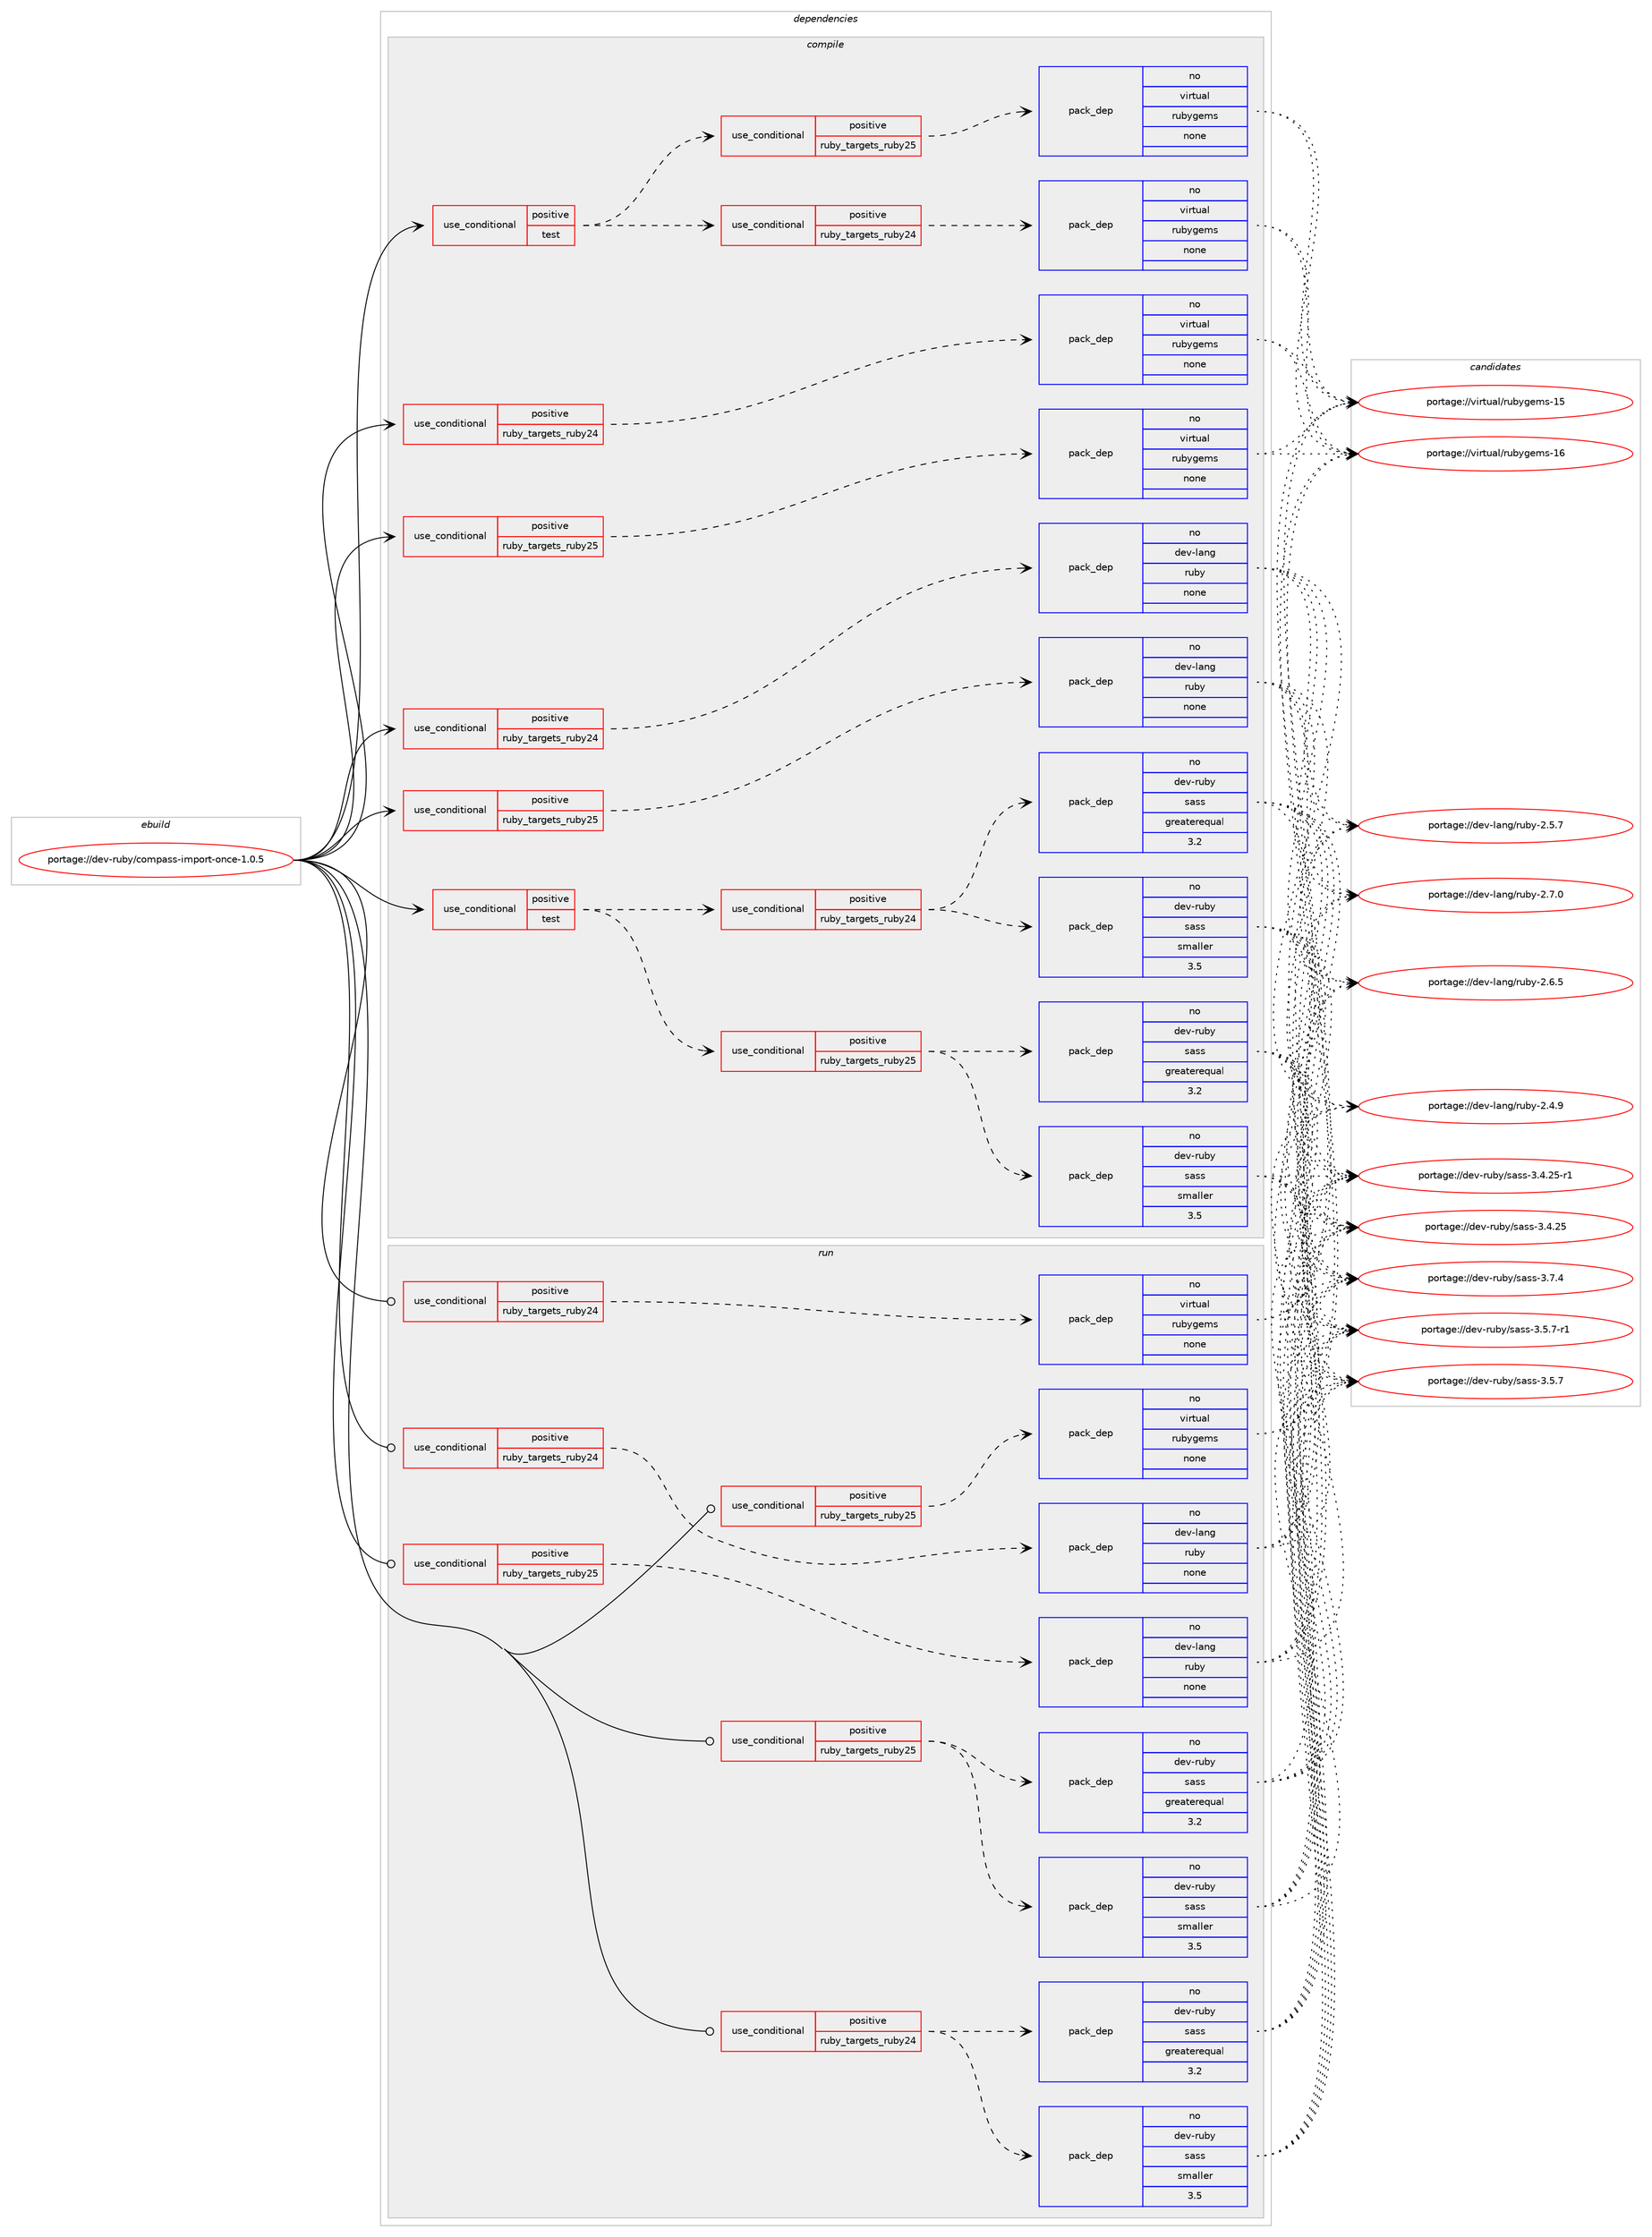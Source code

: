 digraph prolog {

# *************
# Graph options
# *************

newrank=true;
concentrate=true;
compound=true;
graph [rankdir=LR,fontname=Helvetica,fontsize=10,ranksep=1.5];#, ranksep=2.5, nodesep=0.2];
edge  [arrowhead=vee];
node  [fontname=Helvetica,fontsize=10];

# **********
# The ebuild
# **********

subgraph cluster_leftcol {
color=gray;
label=<<i>ebuild</i>>;
id [label="portage://dev-ruby/compass-import-once-1.0.5", color=red, width=4, href="../dev-ruby/compass-import-once-1.0.5.svg"];
}

# ****************
# The dependencies
# ****************

subgraph cluster_midcol {
color=gray;
label=<<i>dependencies</i>>;
subgraph cluster_compile {
fillcolor="#eeeeee";
style=filled;
label=<<i>compile</i>>;
subgraph cond90573 {
dependency362312 [label=<<TABLE BORDER="0" CELLBORDER="1" CELLSPACING="0" CELLPADDING="4"><TR><TD ROWSPAN="3" CELLPADDING="10">use_conditional</TD></TR><TR><TD>positive</TD></TR><TR><TD>ruby_targets_ruby24</TD></TR></TABLE>>, shape=none, color=red];
subgraph pack266925 {
dependency362313 [label=<<TABLE BORDER="0" CELLBORDER="1" CELLSPACING="0" CELLPADDING="4" WIDTH="220"><TR><TD ROWSPAN="6" CELLPADDING="30">pack_dep</TD></TR><TR><TD WIDTH="110">no</TD></TR><TR><TD>dev-lang</TD></TR><TR><TD>ruby</TD></TR><TR><TD>none</TD></TR><TR><TD></TD></TR></TABLE>>, shape=none, color=blue];
}
dependency362312:e -> dependency362313:w [weight=20,style="dashed",arrowhead="vee"];
}
id:e -> dependency362312:w [weight=20,style="solid",arrowhead="vee"];
subgraph cond90574 {
dependency362314 [label=<<TABLE BORDER="0" CELLBORDER="1" CELLSPACING="0" CELLPADDING="4"><TR><TD ROWSPAN="3" CELLPADDING="10">use_conditional</TD></TR><TR><TD>positive</TD></TR><TR><TD>ruby_targets_ruby24</TD></TR></TABLE>>, shape=none, color=red];
subgraph pack266926 {
dependency362315 [label=<<TABLE BORDER="0" CELLBORDER="1" CELLSPACING="0" CELLPADDING="4" WIDTH="220"><TR><TD ROWSPAN="6" CELLPADDING="30">pack_dep</TD></TR><TR><TD WIDTH="110">no</TD></TR><TR><TD>virtual</TD></TR><TR><TD>rubygems</TD></TR><TR><TD>none</TD></TR><TR><TD></TD></TR></TABLE>>, shape=none, color=blue];
}
dependency362314:e -> dependency362315:w [weight=20,style="dashed",arrowhead="vee"];
}
id:e -> dependency362314:w [weight=20,style="solid",arrowhead="vee"];
subgraph cond90575 {
dependency362316 [label=<<TABLE BORDER="0" CELLBORDER="1" CELLSPACING="0" CELLPADDING="4"><TR><TD ROWSPAN="3" CELLPADDING="10">use_conditional</TD></TR><TR><TD>positive</TD></TR><TR><TD>ruby_targets_ruby25</TD></TR></TABLE>>, shape=none, color=red];
subgraph pack266927 {
dependency362317 [label=<<TABLE BORDER="0" CELLBORDER="1" CELLSPACING="0" CELLPADDING="4" WIDTH="220"><TR><TD ROWSPAN="6" CELLPADDING="30">pack_dep</TD></TR><TR><TD WIDTH="110">no</TD></TR><TR><TD>dev-lang</TD></TR><TR><TD>ruby</TD></TR><TR><TD>none</TD></TR><TR><TD></TD></TR></TABLE>>, shape=none, color=blue];
}
dependency362316:e -> dependency362317:w [weight=20,style="dashed",arrowhead="vee"];
}
id:e -> dependency362316:w [weight=20,style="solid",arrowhead="vee"];
subgraph cond90576 {
dependency362318 [label=<<TABLE BORDER="0" CELLBORDER="1" CELLSPACING="0" CELLPADDING="4"><TR><TD ROWSPAN="3" CELLPADDING="10">use_conditional</TD></TR><TR><TD>positive</TD></TR><TR><TD>ruby_targets_ruby25</TD></TR></TABLE>>, shape=none, color=red];
subgraph pack266928 {
dependency362319 [label=<<TABLE BORDER="0" CELLBORDER="1" CELLSPACING="0" CELLPADDING="4" WIDTH="220"><TR><TD ROWSPAN="6" CELLPADDING="30">pack_dep</TD></TR><TR><TD WIDTH="110">no</TD></TR><TR><TD>virtual</TD></TR><TR><TD>rubygems</TD></TR><TR><TD>none</TD></TR><TR><TD></TD></TR></TABLE>>, shape=none, color=blue];
}
dependency362318:e -> dependency362319:w [weight=20,style="dashed",arrowhead="vee"];
}
id:e -> dependency362318:w [weight=20,style="solid",arrowhead="vee"];
subgraph cond90577 {
dependency362320 [label=<<TABLE BORDER="0" CELLBORDER="1" CELLSPACING="0" CELLPADDING="4"><TR><TD ROWSPAN="3" CELLPADDING="10">use_conditional</TD></TR><TR><TD>positive</TD></TR><TR><TD>test</TD></TR></TABLE>>, shape=none, color=red];
subgraph cond90578 {
dependency362321 [label=<<TABLE BORDER="0" CELLBORDER="1" CELLSPACING="0" CELLPADDING="4"><TR><TD ROWSPAN="3" CELLPADDING="10">use_conditional</TD></TR><TR><TD>positive</TD></TR><TR><TD>ruby_targets_ruby24</TD></TR></TABLE>>, shape=none, color=red];
subgraph pack266929 {
dependency362322 [label=<<TABLE BORDER="0" CELLBORDER="1" CELLSPACING="0" CELLPADDING="4" WIDTH="220"><TR><TD ROWSPAN="6" CELLPADDING="30">pack_dep</TD></TR><TR><TD WIDTH="110">no</TD></TR><TR><TD>dev-ruby</TD></TR><TR><TD>sass</TD></TR><TR><TD>greaterequal</TD></TR><TR><TD>3.2</TD></TR></TABLE>>, shape=none, color=blue];
}
dependency362321:e -> dependency362322:w [weight=20,style="dashed",arrowhead="vee"];
subgraph pack266930 {
dependency362323 [label=<<TABLE BORDER="0" CELLBORDER="1" CELLSPACING="0" CELLPADDING="4" WIDTH="220"><TR><TD ROWSPAN="6" CELLPADDING="30">pack_dep</TD></TR><TR><TD WIDTH="110">no</TD></TR><TR><TD>dev-ruby</TD></TR><TR><TD>sass</TD></TR><TR><TD>smaller</TD></TR><TR><TD>3.5</TD></TR></TABLE>>, shape=none, color=blue];
}
dependency362321:e -> dependency362323:w [weight=20,style="dashed",arrowhead="vee"];
}
dependency362320:e -> dependency362321:w [weight=20,style="dashed",arrowhead="vee"];
subgraph cond90579 {
dependency362324 [label=<<TABLE BORDER="0" CELLBORDER="1" CELLSPACING="0" CELLPADDING="4"><TR><TD ROWSPAN="3" CELLPADDING="10">use_conditional</TD></TR><TR><TD>positive</TD></TR><TR><TD>ruby_targets_ruby25</TD></TR></TABLE>>, shape=none, color=red];
subgraph pack266931 {
dependency362325 [label=<<TABLE BORDER="0" CELLBORDER="1" CELLSPACING="0" CELLPADDING="4" WIDTH="220"><TR><TD ROWSPAN="6" CELLPADDING="30">pack_dep</TD></TR><TR><TD WIDTH="110">no</TD></TR><TR><TD>dev-ruby</TD></TR><TR><TD>sass</TD></TR><TR><TD>greaterequal</TD></TR><TR><TD>3.2</TD></TR></TABLE>>, shape=none, color=blue];
}
dependency362324:e -> dependency362325:w [weight=20,style="dashed",arrowhead="vee"];
subgraph pack266932 {
dependency362326 [label=<<TABLE BORDER="0" CELLBORDER="1" CELLSPACING="0" CELLPADDING="4" WIDTH="220"><TR><TD ROWSPAN="6" CELLPADDING="30">pack_dep</TD></TR><TR><TD WIDTH="110">no</TD></TR><TR><TD>dev-ruby</TD></TR><TR><TD>sass</TD></TR><TR><TD>smaller</TD></TR><TR><TD>3.5</TD></TR></TABLE>>, shape=none, color=blue];
}
dependency362324:e -> dependency362326:w [weight=20,style="dashed",arrowhead="vee"];
}
dependency362320:e -> dependency362324:w [weight=20,style="dashed",arrowhead="vee"];
}
id:e -> dependency362320:w [weight=20,style="solid",arrowhead="vee"];
subgraph cond90580 {
dependency362327 [label=<<TABLE BORDER="0" CELLBORDER="1" CELLSPACING="0" CELLPADDING="4"><TR><TD ROWSPAN="3" CELLPADDING="10">use_conditional</TD></TR><TR><TD>positive</TD></TR><TR><TD>test</TD></TR></TABLE>>, shape=none, color=red];
subgraph cond90581 {
dependency362328 [label=<<TABLE BORDER="0" CELLBORDER="1" CELLSPACING="0" CELLPADDING="4"><TR><TD ROWSPAN="3" CELLPADDING="10">use_conditional</TD></TR><TR><TD>positive</TD></TR><TR><TD>ruby_targets_ruby24</TD></TR></TABLE>>, shape=none, color=red];
subgraph pack266933 {
dependency362329 [label=<<TABLE BORDER="0" CELLBORDER="1" CELLSPACING="0" CELLPADDING="4" WIDTH="220"><TR><TD ROWSPAN="6" CELLPADDING="30">pack_dep</TD></TR><TR><TD WIDTH="110">no</TD></TR><TR><TD>virtual</TD></TR><TR><TD>rubygems</TD></TR><TR><TD>none</TD></TR><TR><TD></TD></TR></TABLE>>, shape=none, color=blue];
}
dependency362328:e -> dependency362329:w [weight=20,style="dashed",arrowhead="vee"];
}
dependency362327:e -> dependency362328:w [weight=20,style="dashed",arrowhead="vee"];
subgraph cond90582 {
dependency362330 [label=<<TABLE BORDER="0" CELLBORDER="1" CELLSPACING="0" CELLPADDING="4"><TR><TD ROWSPAN="3" CELLPADDING="10">use_conditional</TD></TR><TR><TD>positive</TD></TR><TR><TD>ruby_targets_ruby25</TD></TR></TABLE>>, shape=none, color=red];
subgraph pack266934 {
dependency362331 [label=<<TABLE BORDER="0" CELLBORDER="1" CELLSPACING="0" CELLPADDING="4" WIDTH="220"><TR><TD ROWSPAN="6" CELLPADDING="30">pack_dep</TD></TR><TR><TD WIDTH="110">no</TD></TR><TR><TD>virtual</TD></TR><TR><TD>rubygems</TD></TR><TR><TD>none</TD></TR><TR><TD></TD></TR></TABLE>>, shape=none, color=blue];
}
dependency362330:e -> dependency362331:w [weight=20,style="dashed",arrowhead="vee"];
}
dependency362327:e -> dependency362330:w [weight=20,style="dashed",arrowhead="vee"];
}
id:e -> dependency362327:w [weight=20,style="solid",arrowhead="vee"];
}
subgraph cluster_compileandrun {
fillcolor="#eeeeee";
style=filled;
label=<<i>compile and run</i>>;
}
subgraph cluster_run {
fillcolor="#eeeeee";
style=filled;
label=<<i>run</i>>;
subgraph cond90583 {
dependency362332 [label=<<TABLE BORDER="0" CELLBORDER="1" CELLSPACING="0" CELLPADDING="4"><TR><TD ROWSPAN="3" CELLPADDING="10">use_conditional</TD></TR><TR><TD>positive</TD></TR><TR><TD>ruby_targets_ruby24</TD></TR></TABLE>>, shape=none, color=red];
subgraph pack266935 {
dependency362333 [label=<<TABLE BORDER="0" CELLBORDER="1" CELLSPACING="0" CELLPADDING="4" WIDTH="220"><TR><TD ROWSPAN="6" CELLPADDING="30">pack_dep</TD></TR><TR><TD WIDTH="110">no</TD></TR><TR><TD>dev-lang</TD></TR><TR><TD>ruby</TD></TR><TR><TD>none</TD></TR><TR><TD></TD></TR></TABLE>>, shape=none, color=blue];
}
dependency362332:e -> dependency362333:w [weight=20,style="dashed",arrowhead="vee"];
}
id:e -> dependency362332:w [weight=20,style="solid",arrowhead="odot"];
subgraph cond90584 {
dependency362334 [label=<<TABLE BORDER="0" CELLBORDER="1" CELLSPACING="0" CELLPADDING="4"><TR><TD ROWSPAN="3" CELLPADDING="10">use_conditional</TD></TR><TR><TD>positive</TD></TR><TR><TD>ruby_targets_ruby24</TD></TR></TABLE>>, shape=none, color=red];
subgraph pack266936 {
dependency362335 [label=<<TABLE BORDER="0" CELLBORDER="1" CELLSPACING="0" CELLPADDING="4" WIDTH="220"><TR><TD ROWSPAN="6" CELLPADDING="30">pack_dep</TD></TR><TR><TD WIDTH="110">no</TD></TR><TR><TD>dev-ruby</TD></TR><TR><TD>sass</TD></TR><TR><TD>greaterequal</TD></TR><TR><TD>3.2</TD></TR></TABLE>>, shape=none, color=blue];
}
dependency362334:e -> dependency362335:w [weight=20,style="dashed",arrowhead="vee"];
subgraph pack266937 {
dependency362336 [label=<<TABLE BORDER="0" CELLBORDER="1" CELLSPACING="0" CELLPADDING="4" WIDTH="220"><TR><TD ROWSPAN="6" CELLPADDING="30">pack_dep</TD></TR><TR><TD WIDTH="110">no</TD></TR><TR><TD>dev-ruby</TD></TR><TR><TD>sass</TD></TR><TR><TD>smaller</TD></TR><TR><TD>3.5</TD></TR></TABLE>>, shape=none, color=blue];
}
dependency362334:e -> dependency362336:w [weight=20,style="dashed",arrowhead="vee"];
}
id:e -> dependency362334:w [weight=20,style="solid",arrowhead="odot"];
subgraph cond90585 {
dependency362337 [label=<<TABLE BORDER="0" CELLBORDER="1" CELLSPACING="0" CELLPADDING="4"><TR><TD ROWSPAN="3" CELLPADDING="10">use_conditional</TD></TR><TR><TD>positive</TD></TR><TR><TD>ruby_targets_ruby24</TD></TR></TABLE>>, shape=none, color=red];
subgraph pack266938 {
dependency362338 [label=<<TABLE BORDER="0" CELLBORDER="1" CELLSPACING="0" CELLPADDING="4" WIDTH="220"><TR><TD ROWSPAN="6" CELLPADDING="30">pack_dep</TD></TR><TR><TD WIDTH="110">no</TD></TR><TR><TD>virtual</TD></TR><TR><TD>rubygems</TD></TR><TR><TD>none</TD></TR><TR><TD></TD></TR></TABLE>>, shape=none, color=blue];
}
dependency362337:e -> dependency362338:w [weight=20,style="dashed",arrowhead="vee"];
}
id:e -> dependency362337:w [weight=20,style="solid",arrowhead="odot"];
subgraph cond90586 {
dependency362339 [label=<<TABLE BORDER="0" CELLBORDER="1" CELLSPACING="0" CELLPADDING="4"><TR><TD ROWSPAN="3" CELLPADDING="10">use_conditional</TD></TR><TR><TD>positive</TD></TR><TR><TD>ruby_targets_ruby25</TD></TR></TABLE>>, shape=none, color=red];
subgraph pack266939 {
dependency362340 [label=<<TABLE BORDER="0" CELLBORDER="1" CELLSPACING="0" CELLPADDING="4" WIDTH="220"><TR><TD ROWSPAN="6" CELLPADDING="30">pack_dep</TD></TR><TR><TD WIDTH="110">no</TD></TR><TR><TD>dev-lang</TD></TR><TR><TD>ruby</TD></TR><TR><TD>none</TD></TR><TR><TD></TD></TR></TABLE>>, shape=none, color=blue];
}
dependency362339:e -> dependency362340:w [weight=20,style="dashed",arrowhead="vee"];
}
id:e -> dependency362339:w [weight=20,style="solid",arrowhead="odot"];
subgraph cond90587 {
dependency362341 [label=<<TABLE BORDER="0" CELLBORDER="1" CELLSPACING="0" CELLPADDING="4"><TR><TD ROWSPAN="3" CELLPADDING="10">use_conditional</TD></TR><TR><TD>positive</TD></TR><TR><TD>ruby_targets_ruby25</TD></TR></TABLE>>, shape=none, color=red];
subgraph pack266940 {
dependency362342 [label=<<TABLE BORDER="0" CELLBORDER="1" CELLSPACING="0" CELLPADDING="4" WIDTH="220"><TR><TD ROWSPAN="6" CELLPADDING="30">pack_dep</TD></TR><TR><TD WIDTH="110">no</TD></TR><TR><TD>dev-ruby</TD></TR><TR><TD>sass</TD></TR><TR><TD>greaterequal</TD></TR><TR><TD>3.2</TD></TR></TABLE>>, shape=none, color=blue];
}
dependency362341:e -> dependency362342:w [weight=20,style="dashed",arrowhead="vee"];
subgraph pack266941 {
dependency362343 [label=<<TABLE BORDER="0" CELLBORDER="1" CELLSPACING="0" CELLPADDING="4" WIDTH="220"><TR><TD ROWSPAN="6" CELLPADDING="30">pack_dep</TD></TR><TR><TD WIDTH="110">no</TD></TR><TR><TD>dev-ruby</TD></TR><TR><TD>sass</TD></TR><TR><TD>smaller</TD></TR><TR><TD>3.5</TD></TR></TABLE>>, shape=none, color=blue];
}
dependency362341:e -> dependency362343:w [weight=20,style="dashed",arrowhead="vee"];
}
id:e -> dependency362341:w [weight=20,style="solid",arrowhead="odot"];
subgraph cond90588 {
dependency362344 [label=<<TABLE BORDER="0" CELLBORDER="1" CELLSPACING="0" CELLPADDING="4"><TR><TD ROWSPAN="3" CELLPADDING="10">use_conditional</TD></TR><TR><TD>positive</TD></TR><TR><TD>ruby_targets_ruby25</TD></TR></TABLE>>, shape=none, color=red];
subgraph pack266942 {
dependency362345 [label=<<TABLE BORDER="0" CELLBORDER="1" CELLSPACING="0" CELLPADDING="4" WIDTH="220"><TR><TD ROWSPAN="6" CELLPADDING="30">pack_dep</TD></TR><TR><TD WIDTH="110">no</TD></TR><TR><TD>virtual</TD></TR><TR><TD>rubygems</TD></TR><TR><TD>none</TD></TR><TR><TD></TD></TR></TABLE>>, shape=none, color=blue];
}
dependency362344:e -> dependency362345:w [weight=20,style="dashed",arrowhead="vee"];
}
id:e -> dependency362344:w [weight=20,style="solid",arrowhead="odot"];
}
}

# **************
# The candidates
# **************

subgraph cluster_choices {
rank=same;
color=gray;
label=<<i>candidates</i>>;

subgraph choice266925 {
color=black;
nodesep=1;
choice10010111845108971101034711411798121455046554648 [label="portage://dev-lang/ruby-2.7.0", color=red, width=4,href="../dev-lang/ruby-2.7.0.svg"];
choice10010111845108971101034711411798121455046544653 [label="portage://dev-lang/ruby-2.6.5", color=red, width=4,href="../dev-lang/ruby-2.6.5.svg"];
choice10010111845108971101034711411798121455046534655 [label="portage://dev-lang/ruby-2.5.7", color=red, width=4,href="../dev-lang/ruby-2.5.7.svg"];
choice10010111845108971101034711411798121455046524657 [label="portage://dev-lang/ruby-2.4.9", color=red, width=4,href="../dev-lang/ruby-2.4.9.svg"];
dependency362313:e -> choice10010111845108971101034711411798121455046554648:w [style=dotted,weight="100"];
dependency362313:e -> choice10010111845108971101034711411798121455046544653:w [style=dotted,weight="100"];
dependency362313:e -> choice10010111845108971101034711411798121455046534655:w [style=dotted,weight="100"];
dependency362313:e -> choice10010111845108971101034711411798121455046524657:w [style=dotted,weight="100"];
}
subgraph choice266926 {
color=black;
nodesep=1;
choice118105114116117971084711411798121103101109115454954 [label="portage://virtual/rubygems-16", color=red, width=4,href="../virtual/rubygems-16.svg"];
choice118105114116117971084711411798121103101109115454953 [label="portage://virtual/rubygems-15", color=red, width=4,href="../virtual/rubygems-15.svg"];
dependency362315:e -> choice118105114116117971084711411798121103101109115454954:w [style=dotted,weight="100"];
dependency362315:e -> choice118105114116117971084711411798121103101109115454953:w [style=dotted,weight="100"];
}
subgraph choice266927 {
color=black;
nodesep=1;
choice10010111845108971101034711411798121455046554648 [label="portage://dev-lang/ruby-2.7.0", color=red, width=4,href="../dev-lang/ruby-2.7.0.svg"];
choice10010111845108971101034711411798121455046544653 [label="portage://dev-lang/ruby-2.6.5", color=red, width=4,href="../dev-lang/ruby-2.6.5.svg"];
choice10010111845108971101034711411798121455046534655 [label="portage://dev-lang/ruby-2.5.7", color=red, width=4,href="../dev-lang/ruby-2.5.7.svg"];
choice10010111845108971101034711411798121455046524657 [label="portage://dev-lang/ruby-2.4.9", color=red, width=4,href="../dev-lang/ruby-2.4.9.svg"];
dependency362317:e -> choice10010111845108971101034711411798121455046554648:w [style=dotted,weight="100"];
dependency362317:e -> choice10010111845108971101034711411798121455046544653:w [style=dotted,weight="100"];
dependency362317:e -> choice10010111845108971101034711411798121455046534655:w [style=dotted,weight="100"];
dependency362317:e -> choice10010111845108971101034711411798121455046524657:w [style=dotted,weight="100"];
}
subgraph choice266928 {
color=black;
nodesep=1;
choice118105114116117971084711411798121103101109115454954 [label="portage://virtual/rubygems-16", color=red, width=4,href="../virtual/rubygems-16.svg"];
choice118105114116117971084711411798121103101109115454953 [label="portage://virtual/rubygems-15", color=red, width=4,href="../virtual/rubygems-15.svg"];
dependency362319:e -> choice118105114116117971084711411798121103101109115454954:w [style=dotted,weight="100"];
dependency362319:e -> choice118105114116117971084711411798121103101109115454953:w [style=dotted,weight="100"];
}
subgraph choice266929 {
color=black;
nodesep=1;
choice10010111845114117981214711597115115455146554652 [label="portage://dev-ruby/sass-3.7.4", color=red, width=4,href="../dev-ruby/sass-3.7.4.svg"];
choice100101118451141179812147115971151154551465346554511449 [label="portage://dev-ruby/sass-3.5.7-r1", color=red, width=4,href="../dev-ruby/sass-3.5.7-r1.svg"];
choice10010111845114117981214711597115115455146534655 [label="portage://dev-ruby/sass-3.5.7", color=red, width=4,href="../dev-ruby/sass-3.5.7.svg"];
choice10010111845114117981214711597115115455146524650534511449 [label="portage://dev-ruby/sass-3.4.25-r1", color=red, width=4,href="../dev-ruby/sass-3.4.25-r1.svg"];
choice1001011184511411798121471159711511545514652465053 [label="portage://dev-ruby/sass-3.4.25", color=red, width=4,href="../dev-ruby/sass-3.4.25.svg"];
dependency362322:e -> choice10010111845114117981214711597115115455146554652:w [style=dotted,weight="100"];
dependency362322:e -> choice100101118451141179812147115971151154551465346554511449:w [style=dotted,weight="100"];
dependency362322:e -> choice10010111845114117981214711597115115455146534655:w [style=dotted,weight="100"];
dependency362322:e -> choice10010111845114117981214711597115115455146524650534511449:w [style=dotted,weight="100"];
dependency362322:e -> choice1001011184511411798121471159711511545514652465053:w [style=dotted,weight="100"];
}
subgraph choice266930 {
color=black;
nodesep=1;
choice10010111845114117981214711597115115455146554652 [label="portage://dev-ruby/sass-3.7.4", color=red, width=4,href="../dev-ruby/sass-3.7.4.svg"];
choice100101118451141179812147115971151154551465346554511449 [label="portage://dev-ruby/sass-3.5.7-r1", color=red, width=4,href="../dev-ruby/sass-3.5.7-r1.svg"];
choice10010111845114117981214711597115115455146534655 [label="portage://dev-ruby/sass-3.5.7", color=red, width=4,href="../dev-ruby/sass-3.5.7.svg"];
choice10010111845114117981214711597115115455146524650534511449 [label="portage://dev-ruby/sass-3.4.25-r1", color=red, width=4,href="../dev-ruby/sass-3.4.25-r1.svg"];
choice1001011184511411798121471159711511545514652465053 [label="portage://dev-ruby/sass-3.4.25", color=red, width=4,href="../dev-ruby/sass-3.4.25.svg"];
dependency362323:e -> choice10010111845114117981214711597115115455146554652:w [style=dotted,weight="100"];
dependency362323:e -> choice100101118451141179812147115971151154551465346554511449:w [style=dotted,weight="100"];
dependency362323:e -> choice10010111845114117981214711597115115455146534655:w [style=dotted,weight="100"];
dependency362323:e -> choice10010111845114117981214711597115115455146524650534511449:w [style=dotted,weight="100"];
dependency362323:e -> choice1001011184511411798121471159711511545514652465053:w [style=dotted,weight="100"];
}
subgraph choice266931 {
color=black;
nodesep=1;
choice10010111845114117981214711597115115455146554652 [label="portage://dev-ruby/sass-3.7.4", color=red, width=4,href="../dev-ruby/sass-3.7.4.svg"];
choice100101118451141179812147115971151154551465346554511449 [label="portage://dev-ruby/sass-3.5.7-r1", color=red, width=4,href="../dev-ruby/sass-3.5.7-r1.svg"];
choice10010111845114117981214711597115115455146534655 [label="portage://dev-ruby/sass-3.5.7", color=red, width=4,href="../dev-ruby/sass-3.5.7.svg"];
choice10010111845114117981214711597115115455146524650534511449 [label="portage://dev-ruby/sass-3.4.25-r1", color=red, width=4,href="../dev-ruby/sass-3.4.25-r1.svg"];
choice1001011184511411798121471159711511545514652465053 [label="portage://dev-ruby/sass-3.4.25", color=red, width=4,href="../dev-ruby/sass-3.4.25.svg"];
dependency362325:e -> choice10010111845114117981214711597115115455146554652:w [style=dotted,weight="100"];
dependency362325:e -> choice100101118451141179812147115971151154551465346554511449:w [style=dotted,weight="100"];
dependency362325:e -> choice10010111845114117981214711597115115455146534655:w [style=dotted,weight="100"];
dependency362325:e -> choice10010111845114117981214711597115115455146524650534511449:w [style=dotted,weight="100"];
dependency362325:e -> choice1001011184511411798121471159711511545514652465053:w [style=dotted,weight="100"];
}
subgraph choice266932 {
color=black;
nodesep=1;
choice10010111845114117981214711597115115455146554652 [label="portage://dev-ruby/sass-3.7.4", color=red, width=4,href="../dev-ruby/sass-3.7.4.svg"];
choice100101118451141179812147115971151154551465346554511449 [label="portage://dev-ruby/sass-3.5.7-r1", color=red, width=4,href="../dev-ruby/sass-3.5.7-r1.svg"];
choice10010111845114117981214711597115115455146534655 [label="portage://dev-ruby/sass-3.5.7", color=red, width=4,href="../dev-ruby/sass-3.5.7.svg"];
choice10010111845114117981214711597115115455146524650534511449 [label="portage://dev-ruby/sass-3.4.25-r1", color=red, width=4,href="../dev-ruby/sass-3.4.25-r1.svg"];
choice1001011184511411798121471159711511545514652465053 [label="portage://dev-ruby/sass-3.4.25", color=red, width=4,href="../dev-ruby/sass-3.4.25.svg"];
dependency362326:e -> choice10010111845114117981214711597115115455146554652:w [style=dotted,weight="100"];
dependency362326:e -> choice100101118451141179812147115971151154551465346554511449:w [style=dotted,weight="100"];
dependency362326:e -> choice10010111845114117981214711597115115455146534655:w [style=dotted,weight="100"];
dependency362326:e -> choice10010111845114117981214711597115115455146524650534511449:w [style=dotted,weight="100"];
dependency362326:e -> choice1001011184511411798121471159711511545514652465053:w [style=dotted,weight="100"];
}
subgraph choice266933 {
color=black;
nodesep=1;
choice118105114116117971084711411798121103101109115454954 [label="portage://virtual/rubygems-16", color=red, width=4,href="../virtual/rubygems-16.svg"];
choice118105114116117971084711411798121103101109115454953 [label="portage://virtual/rubygems-15", color=red, width=4,href="../virtual/rubygems-15.svg"];
dependency362329:e -> choice118105114116117971084711411798121103101109115454954:w [style=dotted,weight="100"];
dependency362329:e -> choice118105114116117971084711411798121103101109115454953:w [style=dotted,weight="100"];
}
subgraph choice266934 {
color=black;
nodesep=1;
choice118105114116117971084711411798121103101109115454954 [label="portage://virtual/rubygems-16", color=red, width=4,href="../virtual/rubygems-16.svg"];
choice118105114116117971084711411798121103101109115454953 [label="portage://virtual/rubygems-15", color=red, width=4,href="../virtual/rubygems-15.svg"];
dependency362331:e -> choice118105114116117971084711411798121103101109115454954:w [style=dotted,weight="100"];
dependency362331:e -> choice118105114116117971084711411798121103101109115454953:w [style=dotted,weight="100"];
}
subgraph choice266935 {
color=black;
nodesep=1;
choice10010111845108971101034711411798121455046554648 [label="portage://dev-lang/ruby-2.7.0", color=red, width=4,href="../dev-lang/ruby-2.7.0.svg"];
choice10010111845108971101034711411798121455046544653 [label="portage://dev-lang/ruby-2.6.5", color=red, width=4,href="../dev-lang/ruby-2.6.5.svg"];
choice10010111845108971101034711411798121455046534655 [label="portage://dev-lang/ruby-2.5.7", color=red, width=4,href="../dev-lang/ruby-2.5.7.svg"];
choice10010111845108971101034711411798121455046524657 [label="portage://dev-lang/ruby-2.4.9", color=red, width=4,href="../dev-lang/ruby-2.4.9.svg"];
dependency362333:e -> choice10010111845108971101034711411798121455046554648:w [style=dotted,weight="100"];
dependency362333:e -> choice10010111845108971101034711411798121455046544653:w [style=dotted,weight="100"];
dependency362333:e -> choice10010111845108971101034711411798121455046534655:w [style=dotted,weight="100"];
dependency362333:e -> choice10010111845108971101034711411798121455046524657:w [style=dotted,weight="100"];
}
subgraph choice266936 {
color=black;
nodesep=1;
choice10010111845114117981214711597115115455146554652 [label="portage://dev-ruby/sass-3.7.4", color=red, width=4,href="../dev-ruby/sass-3.7.4.svg"];
choice100101118451141179812147115971151154551465346554511449 [label="portage://dev-ruby/sass-3.5.7-r1", color=red, width=4,href="../dev-ruby/sass-3.5.7-r1.svg"];
choice10010111845114117981214711597115115455146534655 [label="portage://dev-ruby/sass-3.5.7", color=red, width=4,href="../dev-ruby/sass-3.5.7.svg"];
choice10010111845114117981214711597115115455146524650534511449 [label="portage://dev-ruby/sass-3.4.25-r1", color=red, width=4,href="../dev-ruby/sass-3.4.25-r1.svg"];
choice1001011184511411798121471159711511545514652465053 [label="portage://dev-ruby/sass-3.4.25", color=red, width=4,href="../dev-ruby/sass-3.4.25.svg"];
dependency362335:e -> choice10010111845114117981214711597115115455146554652:w [style=dotted,weight="100"];
dependency362335:e -> choice100101118451141179812147115971151154551465346554511449:w [style=dotted,weight="100"];
dependency362335:e -> choice10010111845114117981214711597115115455146534655:w [style=dotted,weight="100"];
dependency362335:e -> choice10010111845114117981214711597115115455146524650534511449:w [style=dotted,weight="100"];
dependency362335:e -> choice1001011184511411798121471159711511545514652465053:w [style=dotted,weight="100"];
}
subgraph choice266937 {
color=black;
nodesep=1;
choice10010111845114117981214711597115115455146554652 [label="portage://dev-ruby/sass-3.7.4", color=red, width=4,href="../dev-ruby/sass-3.7.4.svg"];
choice100101118451141179812147115971151154551465346554511449 [label="portage://dev-ruby/sass-3.5.7-r1", color=red, width=4,href="../dev-ruby/sass-3.5.7-r1.svg"];
choice10010111845114117981214711597115115455146534655 [label="portage://dev-ruby/sass-3.5.7", color=red, width=4,href="../dev-ruby/sass-3.5.7.svg"];
choice10010111845114117981214711597115115455146524650534511449 [label="portage://dev-ruby/sass-3.4.25-r1", color=red, width=4,href="../dev-ruby/sass-3.4.25-r1.svg"];
choice1001011184511411798121471159711511545514652465053 [label="portage://dev-ruby/sass-3.4.25", color=red, width=4,href="../dev-ruby/sass-3.4.25.svg"];
dependency362336:e -> choice10010111845114117981214711597115115455146554652:w [style=dotted,weight="100"];
dependency362336:e -> choice100101118451141179812147115971151154551465346554511449:w [style=dotted,weight="100"];
dependency362336:e -> choice10010111845114117981214711597115115455146534655:w [style=dotted,weight="100"];
dependency362336:e -> choice10010111845114117981214711597115115455146524650534511449:w [style=dotted,weight="100"];
dependency362336:e -> choice1001011184511411798121471159711511545514652465053:w [style=dotted,weight="100"];
}
subgraph choice266938 {
color=black;
nodesep=1;
choice118105114116117971084711411798121103101109115454954 [label="portage://virtual/rubygems-16", color=red, width=4,href="../virtual/rubygems-16.svg"];
choice118105114116117971084711411798121103101109115454953 [label="portage://virtual/rubygems-15", color=red, width=4,href="../virtual/rubygems-15.svg"];
dependency362338:e -> choice118105114116117971084711411798121103101109115454954:w [style=dotted,weight="100"];
dependency362338:e -> choice118105114116117971084711411798121103101109115454953:w [style=dotted,weight="100"];
}
subgraph choice266939 {
color=black;
nodesep=1;
choice10010111845108971101034711411798121455046554648 [label="portage://dev-lang/ruby-2.7.0", color=red, width=4,href="../dev-lang/ruby-2.7.0.svg"];
choice10010111845108971101034711411798121455046544653 [label="portage://dev-lang/ruby-2.6.5", color=red, width=4,href="../dev-lang/ruby-2.6.5.svg"];
choice10010111845108971101034711411798121455046534655 [label="portage://dev-lang/ruby-2.5.7", color=red, width=4,href="../dev-lang/ruby-2.5.7.svg"];
choice10010111845108971101034711411798121455046524657 [label="portage://dev-lang/ruby-2.4.9", color=red, width=4,href="../dev-lang/ruby-2.4.9.svg"];
dependency362340:e -> choice10010111845108971101034711411798121455046554648:w [style=dotted,weight="100"];
dependency362340:e -> choice10010111845108971101034711411798121455046544653:w [style=dotted,weight="100"];
dependency362340:e -> choice10010111845108971101034711411798121455046534655:w [style=dotted,weight="100"];
dependency362340:e -> choice10010111845108971101034711411798121455046524657:w [style=dotted,weight="100"];
}
subgraph choice266940 {
color=black;
nodesep=1;
choice10010111845114117981214711597115115455146554652 [label="portage://dev-ruby/sass-3.7.4", color=red, width=4,href="../dev-ruby/sass-3.7.4.svg"];
choice100101118451141179812147115971151154551465346554511449 [label="portage://dev-ruby/sass-3.5.7-r1", color=red, width=4,href="../dev-ruby/sass-3.5.7-r1.svg"];
choice10010111845114117981214711597115115455146534655 [label="portage://dev-ruby/sass-3.5.7", color=red, width=4,href="../dev-ruby/sass-3.5.7.svg"];
choice10010111845114117981214711597115115455146524650534511449 [label="portage://dev-ruby/sass-3.4.25-r1", color=red, width=4,href="../dev-ruby/sass-3.4.25-r1.svg"];
choice1001011184511411798121471159711511545514652465053 [label="portage://dev-ruby/sass-3.4.25", color=red, width=4,href="../dev-ruby/sass-3.4.25.svg"];
dependency362342:e -> choice10010111845114117981214711597115115455146554652:w [style=dotted,weight="100"];
dependency362342:e -> choice100101118451141179812147115971151154551465346554511449:w [style=dotted,weight="100"];
dependency362342:e -> choice10010111845114117981214711597115115455146534655:w [style=dotted,weight="100"];
dependency362342:e -> choice10010111845114117981214711597115115455146524650534511449:w [style=dotted,weight="100"];
dependency362342:e -> choice1001011184511411798121471159711511545514652465053:w [style=dotted,weight="100"];
}
subgraph choice266941 {
color=black;
nodesep=1;
choice10010111845114117981214711597115115455146554652 [label="portage://dev-ruby/sass-3.7.4", color=red, width=4,href="../dev-ruby/sass-3.7.4.svg"];
choice100101118451141179812147115971151154551465346554511449 [label="portage://dev-ruby/sass-3.5.7-r1", color=red, width=4,href="../dev-ruby/sass-3.5.7-r1.svg"];
choice10010111845114117981214711597115115455146534655 [label="portage://dev-ruby/sass-3.5.7", color=red, width=4,href="../dev-ruby/sass-3.5.7.svg"];
choice10010111845114117981214711597115115455146524650534511449 [label="portage://dev-ruby/sass-3.4.25-r1", color=red, width=4,href="../dev-ruby/sass-3.4.25-r1.svg"];
choice1001011184511411798121471159711511545514652465053 [label="portage://dev-ruby/sass-3.4.25", color=red, width=4,href="../dev-ruby/sass-3.4.25.svg"];
dependency362343:e -> choice10010111845114117981214711597115115455146554652:w [style=dotted,weight="100"];
dependency362343:e -> choice100101118451141179812147115971151154551465346554511449:w [style=dotted,weight="100"];
dependency362343:e -> choice10010111845114117981214711597115115455146534655:w [style=dotted,weight="100"];
dependency362343:e -> choice10010111845114117981214711597115115455146524650534511449:w [style=dotted,weight="100"];
dependency362343:e -> choice1001011184511411798121471159711511545514652465053:w [style=dotted,weight="100"];
}
subgraph choice266942 {
color=black;
nodesep=1;
choice118105114116117971084711411798121103101109115454954 [label="portage://virtual/rubygems-16", color=red, width=4,href="../virtual/rubygems-16.svg"];
choice118105114116117971084711411798121103101109115454953 [label="portage://virtual/rubygems-15", color=red, width=4,href="../virtual/rubygems-15.svg"];
dependency362345:e -> choice118105114116117971084711411798121103101109115454954:w [style=dotted,weight="100"];
dependency362345:e -> choice118105114116117971084711411798121103101109115454953:w [style=dotted,weight="100"];
}
}

}
